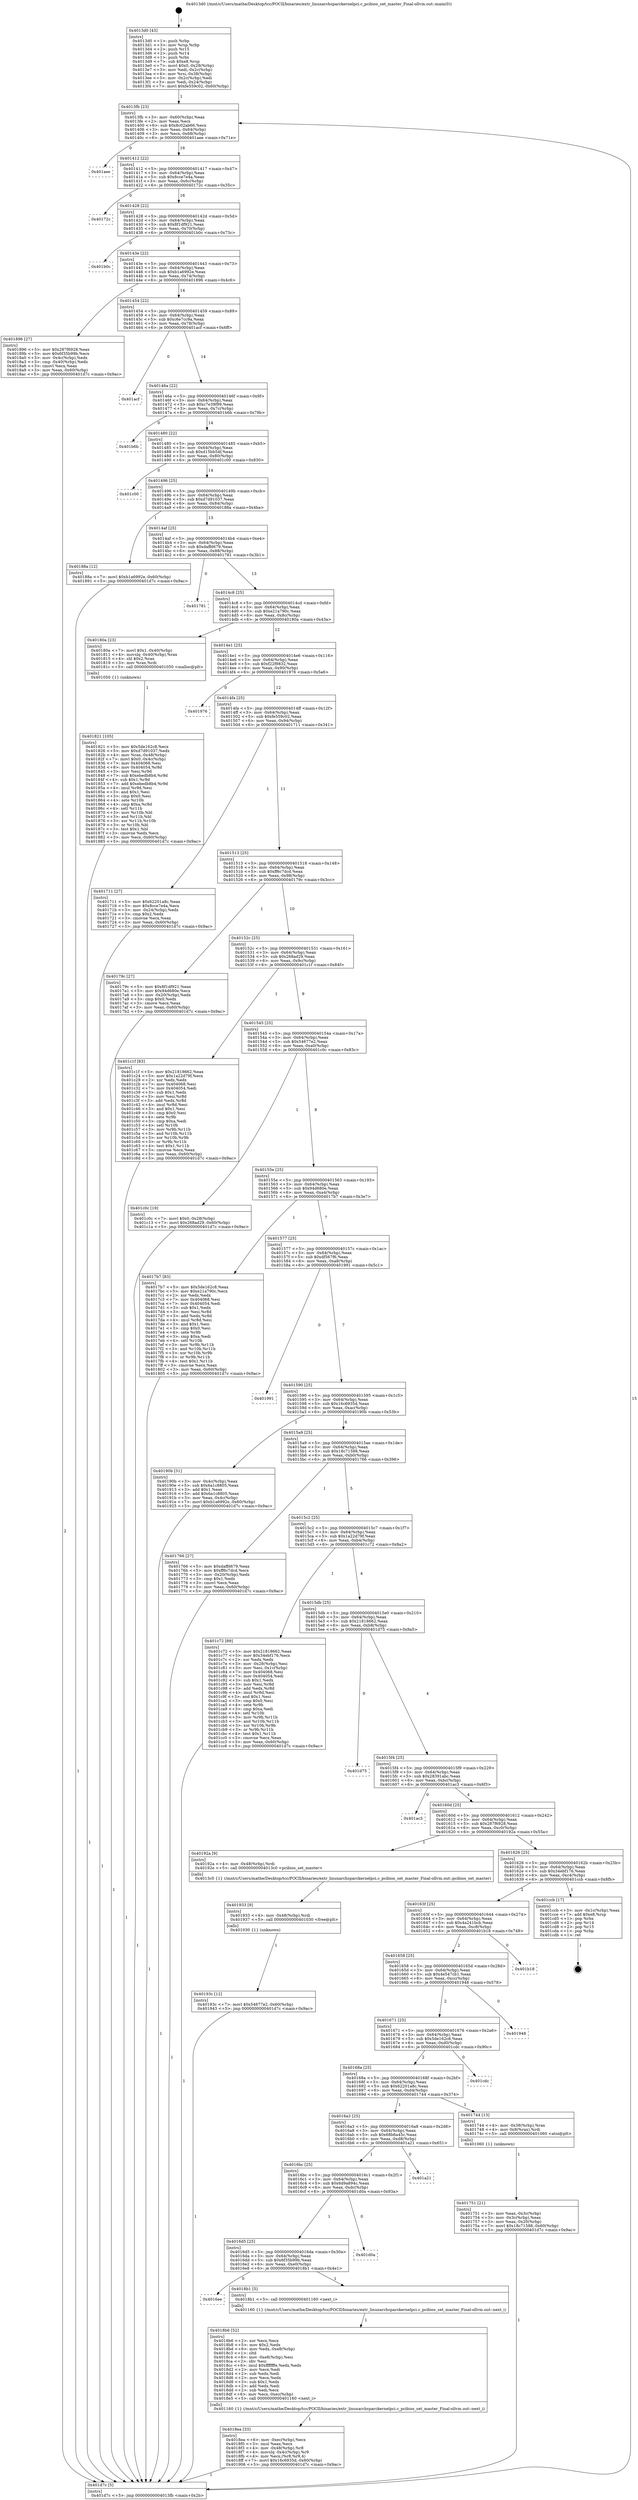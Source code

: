 digraph "0x4013d0" {
  label = "0x4013d0 (/mnt/c/Users/mathe/Desktop/tcc/POCII/binaries/extr_linuxarchsparckernelpci.c_pcibios_set_master_Final-ollvm.out::main(0))"
  labelloc = "t"
  node[shape=record]

  Entry [label="",width=0.3,height=0.3,shape=circle,fillcolor=black,style=filled]
  "0x4013fb" [label="{
     0x4013fb [23]\l
     | [instrs]\l
     &nbsp;&nbsp;0x4013fb \<+3\>: mov -0x60(%rbp),%eax\l
     &nbsp;&nbsp;0x4013fe \<+2\>: mov %eax,%ecx\l
     &nbsp;&nbsp;0x401400 \<+6\>: sub $0x8c02ab66,%ecx\l
     &nbsp;&nbsp;0x401406 \<+3\>: mov %eax,-0x64(%rbp)\l
     &nbsp;&nbsp;0x401409 \<+3\>: mov %ecx,-0x68(%rbp)\l
     &nbsp;&nbsp;0x40140c \<+6\>: je 0000000000401aee \<main+0x71e\>\l
  }"]
  "0x401aee" [label="{
     0x401aee\l
  }", style=dashed]
  "0x401412" [label="{
     0x401412 [22]\l
     | [instrs]\l
     &nbsp;&nbsp;0x401412 \<+5\>: jmp 0000000000401417 \<main+0x47\>\l
     &nbsp;&nbsp;0x401417 \<+3\>: mov -0x64(%rbp),%eax\l
     &nbsp;&nbsp;0x40141a \<+5\>: sub $0x8cce7e4a,%eax\l
     &nbsp;&nbsp;0x40141f \<+3\>: mov %eax,-0x6c(%rbp)\l
     &nbsp;&nbsp;0x401422 \<+6\>: je 000000000040172c \<main+0x35c\>\l
  }"]
  Exit [label="",width=0.3,height=0.3,shape=circle,fillcolor=black,style=filled,peripheries=2]
  "0x40172c" [label="{
     0x40172c\l
  }", style=dashed]
  "0x401428" [label="{
     0x401428 [22]\l
     | [instrs]\l
     &nbsp;&nbsp;0x401428 \<+5\>: jmp 000000000040142d \<main+0x5d\>\l
     &nbsp;&nbsp;0x40142d \<+3\>: mov -0x64(%rbp),%eax\l
     &nbsp;&nbsp;0x401430 \<+5\>: sub $0x8f1df921,%eax\l
     &nbsp;&nbsp;0x401435 \<+3\>: mov %eax,-0x70(%rbp)\l
     &nbsp;&nbsp;0x401438 \<+6\>: je 0000000000401b0c \<main+0x73c\>\l
  }"]
  "0x40193c" [label="{
     0x40193c [12]\l
     | [instrs]\l
     &nbsp;&nbsp;0x40193c \<+7\>: movl $0x54677e2,-0x60(%rbp)\l
     &nbsp;&nbsp;0x401943 \<+5\>: jmp 0000000000401d7c \<main+0x9ac\>\l
  }"]
  "0x401b0c" [label="{
     0x401b0c\l
  }", style=dashed]
  "0x40143e" [label="{
     0x40143e [22]\l
     | [instrs]\l
     &nbsp;&nbsp;0x40143e \<+5\>: jmp 0000000000401443 \<main+0x73\>\l
     &nbsp;&nbsp;0x401443 \<+3\>: mov -0x64(%rbp),%eax\l
     &nbsp;&nbsp;0x401446 \<+5\>: sub $0xb1a6992e,%eax\l
     &nbsp;&nbsp;0x40144b \<+3\>: mov %eax,-0x74(%rbp)\l
     &nbsp;&nbsp;0x40144e \<+6\>: je 0000000000401896 \<main+0x4c6\>\l
  }"]
  "0x401933" [label="{
     0x401933 [9]\l
     | [instrs]\l
     &nbsp;&nbsp;0x401933 \<+4\>: mov -0x48(%rbp),%rdi\l
     &nbsp;&nbsp;0x401937 \<+5\>: call 0000000000401030 \<free@plt\>\l
     | [calls]\l
     &nbsp;&nbsp;0x401030 \{1\} (unknown)\l
  }"]
  "0x401896" [label="{
     0x401896 [27]\l
     | [instrs]\l
     &nbsp;&nbsp;0x401896 \<+5\>: mov $0x287f6928,%eax\l
     &nbsp;&nbsp;0x40189b \<+5\>: mov $0x6f35b99b,%ecx\l
     &nbsp;&nbsp;0x4018a0 \<+3\>: mov -0x4c(%rbp),%edx\l
     &nbsp;&nbsp;0x4018a3 \<+3\>: cmp -0x40(%rbp),%edx\l
     &nbsp;&nbsp;0x4018a6 \<+3\>: cmovl %ecx,%eax\l
     &nbsp;&nbsp;0x4018a9 \<+3\>: mov %eax,-0x60(%rbp)\l
     &nbsp;&nbsp;0x4018ac \<+5\>: jmp 0000000000401d7c \<main+0x9ac\>\l
  }"]
  "0x401454" [label="{
     0x401454 [22]\l
     | [instrs]\l
     &nbsp;&nbsp;0x401454 \<+5\>: jmp 0000000000401459 \<main+0x89\>\l
     &nbsp;&nbsp;0x401459 \<+3\>: mov -0x64(%rbp),%eax\l
     &nbsp;&nbsp;0x40145c \<+5\>: sub $0xc6e7cc9a,%eax\l
     &nbsp;&nbsp;0x401461 \<+3\>: mov %eax,-0x78(%rbp)\l
     &nbsp;&nbsp;0x401464 \<+6\>: je 0000000000401acf \<main+0x6ff\>\l
  }"]
  "0x4018ea" [label="{
     0x4018ea [33]\l
     | [instrs]\l
     &nbsp;&nbsp;0x4018ea \<+6\>: mov -0xec(%rbp),%ecx\l
     &nbsp;&nbsp;0x4018f0 \<+3\>: imul %eax,%ecx\l
     &nbsp;&nbsp;0x4018f3 \<+4\>: mov -0x48(%rbp),%r8\l
     &nbsp;&nbsp;0x4018f7 \<+4\>: movslq -0x4c(%rbp),%r9\l
     &nbsp;&nbsp;0x4018fb \<+4\>: mov %ecx,(%r8,%r9,4)\l
     &nbsp;&nbsp;0x4018ff \<+7\>: movl $0x16c6935d,-0x60(%rbp)\l
     &nbsp;&nbsp;0x401906 \<+5\>: jmp 0000000000401d7c \<main+0x9ac\>\l
  }"]
  "0x401acf" [label="{
     0x401acf\l
  }", style=dashed]
  "0x40146a" [label="{
     0x40146a [22]\l
     | [instrs]\l
     &nbsp;&nbsp;0x40146a \<+5\>: jmp 000000000040146f \<main+0x9f\>\l
     &nbsp;&nbsp;0x40146f \<+3\>: mov -0x64(%rbp),%eax\l
     &nbsp;&nbsp;0x401472 \<+5\>: sub $0xc7e39f99,%eax\l
     &nbsp;&nbsp;0x401477 \<+3\>: mov %eax,-0x7c(%rbp)\l
     &nbsp;&nbsp;0x40147a \<+6\>: je 0000000000401b6b \<main+0x79b\>\l
  }"]
  "0x4018b6" [label="{
     0x4018b6 [52]\l
     | [instrs]\l
     &nbsp;&nbsp;0x4018b6 \<+2\>: xor %ecx,%ecx\l
     &nbsp;&nbsp;0x4018b8 \<+5\>: mov $0x2,%edx\l
     &nbsp;&nbsp;0x4018bd \<+6\>: mov %edx,-0xe8(%rbp)\l
     &nbsp;&nbsp;0x4018c3 \<+1\>: cltd\l
     &nbsp;&nbsp;0x4018c4 \<+6\>: mov -0xe8(%rbp),%esi\l
     &nbsp;&nbsp;0x4018ca \<+2\>: idiv %esi\l
     &nbsp;&nbsp;0x4018cc \<+6\>: imul $0xfffffffe,%edx,%edx\l
     &nbsp;&nbsp;0x4018d2 \<+2\>: mov %ecx,%edi\l
     &nbsp;&nbsp;0x4018d4 \<+2\>: sub %edx,%edi\l
     &nbsp;&nbsp;0x4018d6 \<+2\>: mov %ecx,%edx\l
     &nbsp;&nbsp;0x4018d8 \<+3\>: sub $0x1,%edx\l
     &nbsp;&nbsp;0x4018db \<+2\>: add %edx,%edi\l
     &nbsp;&nbsp;0x4018dd \<+2\>: sub %edi,%ecx\l
     &nbsp;&nbsp;0x4018df \<+6\>: mov %ecx,-0xec(%rbp)\l
     &nbsp;&nbsp;0x4018e5 \<+5\>: call 0000000000401160 \<next_i\>\l
     | [calls]\l
     &nbsp;&nbsp;0x401160 \{1\} (/mnt/c/Users/mathe/Desktop/tcc/POCII/binaries/extr_linuxarchsparckernelpci.c_pcibios_set_master_Final-ollvm.out::next_i)\l
  }"]
  "0x401b6b" [label="{
     0x401b6b\l
  }", style=dashed]
  "0x401480" [label="{
     0x401480 [22]\l
     | [instrs]\l
     &nbsp;&nbsp;0x401480 \<+5\>: jmp 0000000000401485 \<main+0xb5\>\l
     &nbsp;&nbsp;0x401485 \<+3\>: mov -0x64(%rbp),%eax\l
     &nbsp;&nbsp;0x401488 \<+5\>: sub $0xd15bb54f,%eax\l
     &nbsp;&nbsp;0x40148d \<+3\>: mov %eax,-0x80(%rbp)\l
     &nbsp;&nbsp;0x401490 \<+6\>: je 0000000000401c00 \<main+0x830\>\l
  }"]
  "0x4016ee" [label="{
     0x4016ee\l
  }", style=dashed]
  "0x401c00" [label="{
     0x401c00\l
  }", style=dashed]
  "0x401496" [label="{
     0x401496 [25]\l
     | [instrs]\l
     &nbsp;&nbsp;0x401496 \<+5\>: jmp 000000000040149b \<main+0xcb\>\l
     &nbsp;&nbsp;0x40149b \<+3\>: mov -0x64(%rbp),%eax\l
     &nbsp;&nbsp;0x40149e \<+5\>: sub $0xd7d91037,%eax\l
     &nbsp;&nbsp;0x4014a3 \<+6\>: mov %eax,-0x84(%rbp)\l
     &nbsp;&nbsp;0x4014a9 \<+6\>: je 000000000040188a \<main+0x4ba\>\l
  }"]
  "0x4018b1" [label="{
     0x4018b1 [5]\l
     | [instrs]\l
     &nbsp;&nbsp;0x4018b1 \<+5\>: call 0000000000401160 \<next_i\>\l
     | [calls]\l
     &nbsp;&nbsp;0x401160 \{1\} (/mnt/c/Users/mathe/Desktop/tcc/POCII/binaries/extr_linuxarchsparckernelpci.c_pcibios_set_master_Final-ollvm.out::next_i)\l
  }"]
  "0x40188a" [label="{
     0x40188a [12]\l
     | [instrs]\l
     &nbsp;&nbsp;0x40188a \<+7\>: movl $0xb1a6992e,-0x60(%rbp)\l
     &nbsp;&nbsp;0x401891 \<+5\>: jmp 0000000000401d7c \<main+0x9ac\>\l
  }"]
  "0x4014af" [label="{
     0x4014af [25]\l
     | [instrs]\l
     &nbsp;&nbsp;0x4014af \<+5\>: jmp 00000000004014b4 \<main+0xe4\>\l
     &nbsp;&nbsp;0x4014b4 \<+3\>: mov -0x64(%rbp),%eax\l
     &nbsp;&nbsp;0x4014b7 \<+5\>: sub $0xdaffd679,%eax\l
     &nbsp;&nbsp;0x4014bc \<+6\>: mov %eax,-0x88(%rbp)\l
     &nbsp;&nbsp;0x4014c2 \<+6\>: je 0000000000401781 \<main+0x3b1\>\l
  }"]
  "0x4016d5" [label="{
     0x4016d5 [25]\l
     | [instrs]\l
     &nbsp;&nbsp;0x4016d5 \<+5\>: jmp 00000000004016da \<main+0x30a\>\l
     &nbsp;&nbsp;0x4016da \<+3\>: mov -0x64(%rbp),%eax\l
     &nbsp;&nbsp;0x4016dd \<+5\>: sub $0x6f35b99b,%eax\l
     &nbsp;&nbsp;0x4016e2 \<+6\>: mov %eax,-0xe0(%rbp)\l
     &nbsp;&nbsp;0x4016e8 \<+6\>: je 00000000004018b1 \<main+0x4e1\>\l
  }"]
  "0x401781" [label="{
     0x401781\l
  }", style=dashed]
  "0x4014c8" [label="{
     0x4014c8 [25]\l
     | [instrs]\l
     &nbsp;&nbsp;0x4014c8 \<+5\>: jmp 00000000004014cd \<main+0xfd\>\l
     &nbsp;&nbsp;0x4014cd \<+3\>: mov -0x64(%rbp),%eax\l
     &nbsp;&nbsp;0x4014d0 \<+5\>: sub $0xe21a790c,%eax\l
     &nbsp;&nbsp;0x4014d5 \<+6\>: mov %eax,-0x8c(%rbp)\l
     &nbsp;&nbsp;0x4014db \<+6\>: je 000000000040180a \<main+0x43a\>\l
  }"]
  "0x401d0a" [label="{
     0x401d0a\l
  }", style=dashed]
  "0x40180a" [label="{
     0x40180a [23]\l
     | [instrs]\l
     &nbsp;&nbsp;0x40180a \<+7\>: movl $0x1,-0x40(%rbp)\l
     &nbsp;&nbsp;0x401811 \<+4\>: movslq -0x40(%rbp),%rax\l
     &nbsp;&nbsp;0x401815 \<+4\>: shl $0x2,%rax\l
     &nbsp;&nbsp;0x401819 \<+3\>: mov %rax,%rdi\l
     &nbsp;&nbsp;0x40181c \<+5\>: call 0000000000401050 \<malloc@plt\>\l
     | [calls]\l
     &nbsp;&nbsp;0x401050 \{1\} (unknown)\l
  }"]
  "0x4014e1" [label="{
     0x4014e1 [25]\l
     | [instrs]\l
     &nbsp;&nbsp;0x4014e1 \<+5\>: jmp 00000000004014e6 \<main+0x116\>\l
     &nbsp;&nbsp;0x4014e6 \<+3\>: mov -0x64(%rbp),%eax\l
     &nbsp;&nbsp;0x4014e9 \<+5\>: sub $0xf22f9832,%eax\l
     &nbsp;&nbsp;0x4014ee \<+6\>: mov %eax,-0x90(%rbp)\l
     &nbsp;&nbsp;0x4014f4 \<+6\>: je 0000000000401976 \<main+0x5a6\>\l
  }"]
  "0x4016bc" [label="{
     0x4016bc [25]\l
     | [instrs]\l
     &nbsp;&nbsp;0x4016bc \<+5\>: jmp 00000000004016c1 \<main+0x2f1\>\l
     &nbsp;&nbsp;0x4016c1 \<+3\>: mov -0x64(%rbp),%eax\l
     &nbsp;&nbsp;0x4016c4 \<+5\>: sub $0x6d9a894c,%eax\l
     &nbsp;&nbsp;0x4016c9 \<+6\>: mov %eax,-0xdc(%rbp)\l
     &nbsp;&nbsp;0x4016cf \<+6\>: je 0000000000401d0a \<main+0x93a\>\l
  }"]
  "0x401976" [label="{
     0x401976\l
  }", style=dashed]
  "0x4014fa" [label="{
     0x4014fa [25]\l
     | [instrs]\l
     &nbsp;&nbsp;0x4014fa \<+5\>: jmp 00000000004014ff \<main+0x12f\>\l
     &nbsp;&nbsp;0x4014ff \<+3\>: mov -0x64(%rbp),%eax\l
     &nbsp;&nbsp;0x401502 \<+5\>: sub $0xfe559c02,%eax\l
     &nbsp;&nbsp;0x401507 \<+6\>: mov %eax,-0x94(%rbp)\l
     &nbsp;&nbsp;0x40150d \<+6\>: je 0000000000401711 \<main+0x341\>\l
  }"]
  "0x401a21" [label="{
     0x401a21\l
  }", style=dashed]
  "0x401711" [label="{
     0x401711 [27]\l
     | [instrs]\l
     &nbsp;&nbsp;0x401711 \<+5\>: mov $0x62201a8c,%eax\l
     &nbsp;&nbsp;0x401716 \<+5\>: mov $0x8cce7e4a,%ecx\l
     &nbsp;&nbsp;0x40171b \<+3\>: mov -0x24(%rbp),%edx\l
     &nbsp;&nbsp;0x40171e \<+3\>: cmp $0x2,%edx\l
     &nbsp;&nbsp;0x401721 \<+3\>: cmovne %ecx,%eax\l
     &nbsp;&nbsp;0x401724 \<+3\>: mov %eax,-0x60(%rbp)\l
     &nbsp;&nbsp;0x401727 \<+5\>: jmp 0000000000401d7c \<main+0x9ac\>\l
  }"]
  "0x401513" [label="{
     0x401513 [25]\l
     | [instrs]\l
     &nbsp;&nbsp;0x401513 \<+5\>: jmp 0000000000401518 \<main+0x148\>\l
     &nbsp;&nbsp;0x401518 \<+3\>: mov -0x64(%rbp),%eax\l
     &nbsp;&nbsp;0x40151b \<+5\>: sub $0xff6c7dcd,%eax\l
     &nbsp;&nbsp;0x401520 \<+6\>: mov %eax,-0x98(%rbp)\l
     &nbsp;&nbsp;0x401526 \<+6\>: je 000000000040179c \<main+0x3cc\>\l
  }"]
  "0x401d7c" [label="{
     0x401d7c [5]\l
     | [instrs]\l
     &nbsp;&nbsp;0x401d7c \<+5\>: jmp 00000000004013fb \<main+0x2b\>\l
  }"]
  "0x4013d0" [label="{
     0x4013d0 [43]\l
     | [instrs]\l
     &nbsp;&nbsp;0x4013d0 \<+1\>: push %rbp\l
     &nbsp;&nbsp;0x4013d1 \<+3\>: mov %rsp,%rbp\l
     &nbsp;&nbsp;0x4013d4 \<+2\>: push %r15\l
     &nbsp;&nbsp;0x4013d6 \<+2\>: push %r14\l
     &nbsp;&nbsp;0x4013d8 \<+1\>: push %rbx\l
     &nbsp;&nbsp;0x4013d9 \<+7\>: sub $0xe8,%rsp\l
     &nbsp;&nbsp;0x4013e0 \<+7\>: movl $0x0,-0x28(%rbp)\l
     &nbsp;&nbsp;0x4013e7 \<+3\>: mov %edi,-0x2c(%rbp)\l
     &nbsp;&nbsp;0x4013ea \<+4\>: mov %rsi,-0x38(%rbp)\l
     &nbsp;&nbsp;0x4013ee \<+3\>: mov -0x2c(%rbp),%edi\l
     &nbsp;&nbsp;0x4013f1 \<+3\>: mov %edi,-0x24(%rbp)\l
     &nbsp;&nbsp;0x4013f4 \<+7\>: movl $0xfe559c02,-0x60(%rbp)\l
  }"]
  "0x401821" [label="{
     0x401821 [105]\l
     | [instrs]\l
     &nbsp;&nbsp;0x401821 \<+5\>: mov $0x5de162c8,%ecx\l
     &nbsp;&nbsp;0x401826 \<+5\>: mov $0xd7d91037,%edx\l
     &nbsp;&nbsp;0x40182b \<+4\>: mov %rax,-0x48(%rbp)\l
     &nbsp;&nbsp;0x40182f \<+7\>: movl $0x0,-0x4c(%rbp)\l
     &nbsp;&nbsp;0x401836 \<+7\>: mov 0x404068,%esi\l
     &nbsp;&nbsp;0x40183d \<+8\>: mov 0x404054,%r8d\l
     &nbsp;&nbsp;0x401845 \<+3\>: mov %esi,%r9d\l
     &nbsp;&nbsp;0x401848 \<+7\>: sub $0xebedb8b4,%r9d\l
     &nbsp;&nbsp;0x40184f \<+4\>: sub $0x1,%r9d\l
     &nbsp;&nbsp;0x401853 \<+7\>: add $0xebedb8b4,%r9d\l
     &nbsp;&nbsp;0x40185a \<+4\>: imul %r9d,%esi\l
     &nbsp;&nbsp;0x40185e \<+3\>: and $0x1,%esi\l
     &nbsp;&nbsp;0x401861 \<+3\>: cmp $0x0,%esi\l
     &nbsp;&nbsp;0x401864 \<+4\>: sete %r10b\l
     &nbsp;&nbsp;0x401868 \<+4\>: cmp $0xa,%r8d\l
     &nbsp;&nbsp;0x40186c \<+4\>: setl %r11b\l
     &nbsp;&nbsp;0x401870 \<+3\>: mov %r10b,%bl\l
     &nbsp;&nbsp;0x401873 \<+3\>: and %r11b,%bl\l
     &nbsp;&nbsp;0x401876 \<+3\>: xor %r11b,%r10b\l
     &nbsp;&nbsp;0x401879 \<+3\>: or %r10b,%bl\l
     &nbsp;&nbsp;0x40187c \<+3\>: test $0x1,%bl\l
     &nbsp;&nbsp;0x40187f \<+3\>: cmovne %edx,%ecx\l
     &nbsp;&nbsp;0x401882 \<+3\>: mov %ecx,-0x60(%rbp)\l
     &nbsp;&nbsp;0x401885 \<+5\>: jmp 0000000000401d7c \<main+0x9ac\>\l
  }"]
  "0x40179c" [label="{
     0x40179c [27]\l
     | [instrs]\l
     &nbsp;&nbsp;0x40179c \<+5\>: mov $0x8f1df921,%eax\l
     &nbsp;&nbsp;0x4017a1 \<+5\>: mov $0x94d680e,%ecx\l
     &nbsp;&nbsp;0x4017a6 \<+3\>: mov -0x20(%rbp),%edx\l
     &nbsp;&nbsp;0x4017a9 \<+3\>: cmp $0x0,%edx\l
     &nbsp;&nbsp;0x4017ac \<+3\>: cmove %ecx,%eax\l
     &nbsp;&nbsp;0x4017af \<+3\>: mov %eax,-0x60(%rbp)\l
     &nbsp;&nbsp;0x4017b2 \<+5\>: jmp 0000000000401d7c \<main+0x9ac\>\l
  }"]
  "0x40152c" [label="{
     0x40152c [25]\l
     | [instrs]\l
     &nbsp;&nbsp;0x40152c \<+5\>: jmp 0000000000401531 \<main+0x161\>\l
     &nbsp;&nbsp;0x401531 \<+3\>: mov -0x64(%rbp),%eax\l
     &nbsp;&nbsp;0x401534 \<+5\>: sub $0x268ad29,%eax\l
     &nbsp;&nbsp;0x401539 \<+6\>: mov %eax,-0x9c(%rbp)\l
     &nbsp;&nbsp;0x40153f \<+6\>: je 0000000000401c1f \<main+0x84f\>\l
  }"]
  "0x401751" [label="{
     0x401751 [21]\l
     | [instrs]\l
     &nbsp;&nbsp;0x401751 \<+3\>: mov %eax,-0x3c(%rbp)\l
     &nbsp;&nbsp;0x401754 \<+3\>: mov -0x3c(%rbp),%eax\l
     &nbsp;&nbsp;0x401757 \<+3\>: mov %eax,-0x20(%rbp)\l
     &nbsp;&nbsp;0x40175a \<+7\>: movl $0x18c71588,-0x60(%rbp)\l
     &nbsp;&nbsp;0x401761 \<+5\>: jmp 0000000000401d7c \<main+0x9ac\>\l
  }"]
  "0x401c1f" [label="{
     0x401c1f [83]\l
     | [instrs]\l
     &nbsp;&nbsp;0x401c1f \<+5\>: mov $0x21818662,%eax\l
     &nbsp;&nbsp;0x401c24 \<+5\>: mov $0x1a22d79f,%ecx\l
     &nbsp;&nbsp;0x401c29 \<+2\>: xor %edx,%edx\l
     &nbsp;&nbsp;0x401c2b \<+7\>: mov 0x404068,%esi\l
     &nbsp;&nbsp;0x401c32 \<+7\>: mov 0x404054,%edi\l
     &nbsp;&nbsp;0x401c39 \<+3\>: sub $0x1,%edx\l
     &nbsp;&nbsp;0x401c3c \<+3\>: mov %esi,%r8d\l
     &nbsp;&nbsp;0x401c3f \<+3\>: add %edx,%r8d\l
     &nbsp;&nbsp;0x401c42 \<+4\>: imul %r8d,%esi\l
     &nbsp;&nbsp;0x401c46 \<+3\>: and $0x1,%esi\l
     &nbsp;&nbsp;0x401c49 \<+3\>: cmp $0x0,%esi\l
     &nbsp;&nbsp;0x401c4c \<+4\>: sete %r9b\l
     &nbsp;&nbsp;0x401c50 \<+3\>: cmp $0xa,%edi\l
     &nbsp;&nbsp;0x401c53 \<+4\>: setl %r10b\l
     &nbsp;&nbsp;0x401c57 \<+3\>: mov %r9b,%r11b\l
     &nbsp;&nbsp;0x401c5a \<+3\>: and %r10b,%r11b\l
     &nbsp;&nbsp;0x401c5d \<+3\>: xor %r10b,%r9b\l
     &nbsp;&nbsp;0x401c60 \<+3\>: or %r9b,%r11b\l
     &nbsp;&nbsp;0x401c63 \<+4\>: test $0x1,%r11b\l
     &nbsp;&nbsp;0x401c67 \<+3\>: cmovne %ecx,%eax\l
     &nbsp;&nbsp;0x401c6a \<+3\>: mov %eax,-0x60(%rbp)\l
     &nbsp;&nbsp;0x401c6d \<+5\>: jmp 0000000000401d7c \<main+0x9ac\>\l
  }"]
  "0x401545" [label="{
     0x401545 [25]\l
     | [instrs]\l
     &nbsp;&nbsp;0x401545 \<+5\>: jmp 000000000040154a \<main+0x17a\>\l
     &nbsp;&nbsp;0x40154a \<+3\>: mov -0x64(%rbp),%eax\l
     &nbsp;&nbsp;0x40154d \<+5\>: sub $0x54677e2,%eax\l
     &nbsp;&nbsp;0x401552 \<+6\>: mov %eax,-0xa0(%rbp)\l
     &nbsp;&nbsp;0x401558 \<+6\>: je 0000000000401c0c \<main+0x83c\>\l
  }"]
  "0x4016a3" [label="{
     0x4016a3 [25]\l
     | [instrs]\l
     &nbsp;&nbsp;0x4016a3 \<+5\>: jmp 00000000004016a8 \<main+0x2d8\>\l
     &nbsp;&nbsp;0x4016a8 \<+3\>: mov -0x64(%rbp),%eax\l
     &nbsp;&nbsp;0x4016ab \<+5\>: sub $0x68b6a45c,%eax\l
     &nbsp;&nbsp;0x4016b0 \<+6\>: mov %eax,-0xd8(%rbp)\l
     &nbsp;&nbsp;0x4016b6 \<+6\>: je 0000000000401a21 \<main+0x651\>\l
  }"]
  "0x401c0c" [label="{
     0x401c0c [19]\l
     | [instrs]\l
     &nbsp;&nbsp;0x401c0c \<+7\>: movl $0x0,-0x28(%rbp)\l
     &nbsp;&nbsp;0x401c13 \<+7\>: movl $0x268ad29,-0x60(%rbp)\l
     &nbsp;&nbsp;0x401c1a \<+5\>: jmp 0000000000401d7c \<main+0x9ac\>\l
  }"]
  "0x40155e" [label="{
     0x40155e [25]\l
     | [instrs]\l
     &nbsp;&nbsp;0x40155e \<+5\>: jmp 0000000000401563 \<main+0x193\>\l
     &nbsp;&nbsp;0x401563 \<+3\>: mov -0x64(%rbp),%eax\l
     &nbsp;&nbsp;0x401566 \<+5\>: sub $0x94d680e,%eax\l
     &nbsp;&nbsp;0x40156b \<+6\>: mov %eax,-0xa4(%rbp)\l
     &nbsp;&nbsp;0x401571 \<+6\>: je 00000000004017b7 \<main+0x3e7\>\l
  }"]
  "0x401744" [label="{
     0x401744 [13]\l
     | [instrs]\l
     &nbsp;&nbsp;0x401744 \<+4\>: mov -0x38(%rbp),%rax\l
     &nbsp;&nbsp;0x401748 \<+4\>: mov 0x8(%rax),%rdi\l
     &nbsp;&nbsp;0x40174c \<+5\>: call 0000000000401060 \<atoi@plt\>\l
     | [calls]\l
     &nbsp;&nbsp;0x401060 \{1\} (unknown)\l
  }"]
  "0x4017b7" [label="{
     0x4017b7 [83]\l
     | [instrs]\l
     &nbsp;&nbsp;0x4017b7 \<+5\>: mov $0x5de162c8,%eax\l
     &nbsp;&nbsp;0x4017bc \<+5\>: mov $0xe21a790c,%ecx\l
     &nbsp;&nbsp;0x4017c1 \<+2\>: xor %edx,%edx\l
     &nbsp;&nbsp;0x4017c3 \<+7\>: mov 0x404068,%esi\l
     &nbsp;&nbsp;0x4017ca \<+7\>: mov 0x404054,%edi\l
     &nbsp;&nbsp;0x4017d1 \<+3\>: sub $0x1,%edx\l
     &nbsp;&nbsp;0x4017d4 \<+3\>: mov %esi,%r8d\l
     &nbsp;&nbsp;0x4017d7 \<+3\>: add %edx,%r8d\l
     &nbsp;&nbsp;0x4017da \<+4\>: imul %r8d,%esi\l
     &nbsp;&nbsp;0x4017de \<+3\>: and $0x1,%esi\l
     &nbsp;&nbsp;0x4017e1 \<+3\>: cmp $0x0,%esi\l
     &nbsp;&nbsp;0x4017e4 \<+4\>: sete %r9b\l
     &nbsp;&nbsp;0x4017e8 \<+3\>: cmp $0xa,%edi\l
     &nbsp;&nbsp;0x4017eb \<+4\>: setl %r10b\l
     &nbsp;&nbsp;0x4017ef \<+3\>: mov %r9b,%r11b\l
     &nbsp;&nbsp;0x4017f2 \<+3\>: and %r10b,%r11b\l
     &nbsp;&nbsp;0x4017f5 \<+3\>: xor %r10b,%r9b\l
     &nbsp;&nbsp;0x4017f8 \<+3\>: or %r9b,%r11b\l
     &nbsp;&nbsp;0x4017fb \<+4\>: test $0x1,%r11b\l
     &nbsp;&nbsp;0x4017ff \<+3\>: cmovne %ecx,%eax\l
     &nbsp;&nbsp;0x401802 \<+3\>: mov %eax,-0x60(%rbp)\l
     &nbsp;&nbsp;0x401805 \<+5\>: jmp 0000000000401d7c \<main+0x9ac\>\l
  }"]
  "0x401577" [label="{
     0x401577 [25]\l
     | [instrs]\l
     &nbsp;&nbsp;0x401577 \<+5\>: jmp 000000000040157c \<main+0x1ac\>\l
     &nbsp;&nbsp;0x40157c \<+3\>: mov -0x64(%rbp),%eax\l
     &nbsp;&nbsp;0x40157f \<+5\>: sub $0xdf567f6,%eax\l
     &nbsp;&nbsp;0x401584 \<+6\>: mov %eax,-0xa8(%rbp)\l
     &nbsp;&nbsp;0x40158a \<+6\>: je 0000000000401991 \<main+0x5c1\>\l
  }"]
  "0x40168a" [label="{
     0x40168a [25]\l
     | [instrs]\l
     &nbsp;&nbsp;0x40168a \<+5\>: jmp 000000000040168f \<main+0x2bf\>\l
     &nbsp;&nbsp;0x40168f \<+3\>: mov -0x64(%rbp),%eax\l
     &nbsp;&nbsp;0x401692 \<+5\>: sub $0x62201a8c,%eax\l
     &nbsp;&nbsp;0x401697 \<+6\>: mov %eax,-0xd4(%rbp)\l
     &nbsp;&nbsp;0x40169d \<+6\>: je 0000000000401744 \<main+0x374\>\l
  }"]
  "0x401991" [label="{
     0x401991\l
  }", style=dashed]
  "0x401590" [label="{
     0x401590 [25]\l
     | [instrs]\l
     &nbsp;&nbsp;0x401590 \<+5\>: jmp 0000000000401595 \<main+0x1c5\>\l
     &nbsp;&nbsp;0x401595 \<+3\>: mov -0x64(%rbp),%eax\l
     &nbsp;&nbsp;0x401598 \<+5\>: sub $0x16c6935d,%eax\l
     &nbsp;&nbsp;0x40159d \<+6\>: mov %eax,-0xac(%rbp)\l
     &nbsp;&nbsp;0x4015a3 \<+6\>: je 000000000040190b \<main+0x53b\>\l
  }"]
  "0x401cdc" [label="{
     0x401cdc\l
  }", style=dashed]
  "0x40190b" [label="{
     0x40190b [31]\l
     | [instrs]\l
     &nbsp;&nbsp;0x40190b \<+3\>: mov -0x4c(%rbp),%eax\l
     &nbsp;&nbsp;0x40190e \<+5\>: sub $0x6a1c8805,%eax\l
     &nbsp;&nbsp;0x401913 \<+3\>: add $0x1,%eax\l
     &nbsp;&nbsp;0x401916 \<+5\>: add $0x6a1c8805,%eax\l
     &nbsp;&nbsp;0x40191b \<+3\>: mov %eax,-0x4c(%rbp)\l
     &nbsp;&nbsp;0x40191e \<+7\>: movl $0xb1a6992e,-0x60(%rbp)\l
     &nbsp;&nbsp;0x401925 \<+5\>: jmp 0000000000401d7c \<main+0x9ac\>\l
  }"]
  "0x4015a9" [label="{
     0x4015a9 [25]\l
     | [instrs]\l
     &nbsp;&nbsp;0x4015a9 \<+5\>: jmp 00000000004015ae \<main+0x1de\>\l
     &nbsp;&nbsp;0x4015ae \<+3\>: mov -0x64(%rbp),%eax\l
     &nbsp;&nbsp;0x4015b1 \<+5\>: sub $0x18c71588,%eax\l
     &nbsp;&nbsp;0x4015b6 \<+6\>: mov %eax,-0xb0(%rbp)\l
     &nbsp;&nbsp;0x4015bc \<+6\>: je 0000000000401766 \<main+0x396\>\l
  }"]
  "0x401671" [label="{
     0x401671 [25]\l
     | [instrs]\l
     &nbsp;&nbsp;0x401671 \<+5\>: jmp 0000000000401676 \<main+0x2a6\>\l
     &nbsp;&nbsp;0x401676 \<+3\>: mov -0x64(%rbp),%eax\l
     &nbsp;&nbsp;0x401679 \<+5\>: sub $0x5de162c8,%eax\l
     &nbsp;&nbsp;0x40167e \<+6\>: mov %eax,-0xd0(%rbp)\l
     &nbsp;&nbsp;0x401684 \<+6\>: je 0000000000401cdc \<main+0x90c\>\l
  }"]
  "0x401766" [label="{
     0x401766 [27]\l
     | [instrs]\l
     &nbsp;&nbsp;0x401766 \<+5\>: mov $0xdaffd679,%eax\l
     &nbsp;&nbsp;0x40176b \<+5\>: mov $0xff6c7dcd,%ecx\l
     &nbsp;&nbsp;0x401770 \<+3\>: mov -0x20(%rbp),%edx\l
     &nbsp;&nbsp;0x401773 \<+3\>: cmp $0x1,%edx\l
     &nbsp;&nbsp;0x401776 \<+3\>: cmovl %ecx,%eax\l
     &nbsp;&nbsp;0x401779 \<+3\>: mov %eax,-0x60(%rbp)\l
     &nbsp;&nbsp;0x40177c \<+5\>: jmp 0000000000401d7c \<main+0x9ac\>\l
  }"]
  "0x4015c2" [label="{
     0x4015c2 [25]\l
     | [instrs]\l
     &nbsp;&nbsp;0x4015c2 \<+5\>: jmp 00000000004015c7 \<main+0x1f7\>\l
     &nbsp;&nbsp;0x4015c7 \<+3\>: mov -0x64(%rbp),%eax\l
     &nbsp;&nbsp;0x4015ca \<+5\>: sub $0x1a22d79f,%eax\l
     &nbsp;&nbsp;0x4015cf \<+6\>: mov %eax,-0xb4(%rbp)\l
     &nbsp;&nbsp;0x4015d5 \<+6\>: je 0000000000401c72 \<main+0x8a2\>\l
  }"]
  "0x401948" [label="{
     0x401948\l
  }", style=dashed]
  "0x401c72" [label="{
     0x401c72 [89]\l
     | [instrs]\l
     &nbsp;&nbsp;0x401c72 \<+5\>: mov $0x21818662,%eax\l
     &nbsp;&nbsp;0x401c77 \<+5\>: mov $0x34ebf176,%ecx\l
     &nbsp;&nbsp;0x401c7c \<+2\>: xor %edx,%edx\l
     &nbsp;&nbsp;0x401c7e \<+3\>: mov -0x28(%rbp),%esi\l
     &nbsp;&nbsp;0x401c81 \<+3\>: mov %esi,-0x1c(%rbp)\l
     &nbsp;&nbsp;0x401c84 \<+7\>: mov 0x404068,%esi\l
     &nbsp;&nbsp;0x401c8b \<+7\>: mov 0x404054,%edi\l
     &nbsp;&nbsp;0x401c92 \<+3\>: sub $0x1,%edx\l
     &nbsp;&nbsp;0x401c95 \<+3\>: mov %esi,%r8d\l
     &nbsp;&nbsp;0x401c98 \<+3\>: add %edx,%r8d\l
     &nbsp;&nbsp;0x401c9b \<+4\>: imul %r8d,%esi\l
     &nbsp;&nbsp;0x401c9f \<+3\>: and $0x1,%esi\l
     &nbsp;&nbsp;0x401ca2 \<+3\>: cmp $0x0,%esi\l
     &nbsp;&nbsp;0x401ca5 \<+4\>: sete %r9b\l
     &nbsp;&nbsp;0x401ca9 \<+3\>: cmp $0xa,%edi\l
     &nbsp;&nbsp;0x401cac \<+4\>: setl %r10b\l
     &nbsp;&nbsp;0x401cb0 \<+3\>: mov %r9b,%r11b\l
     &nbsp;&nbsp;0x401cb3 \<+3\>: and %r10b,%r11b\l
     &nbsp;&nbsp;0x401cb6 \<+3\>: xor %r10b,%r9b\l
     &nbsp;&nbsp;0x401cb9 \<+3\>: or %r9b,%r11b\l
     &nbsp;&nbsp;0x401cbc \<+4\>: test $0x1,%r11b\l
     &nbsp;&nbsp;0x401cc0 \<+3\>: cmovne %ecx,%eax\l
     &nbsp;&nbsp;0x401cc3 \<+3\>: mov %eax,-0x60(%rbp)\l
     &nbsp;&nbsp;0x401cc6 \<+5\>: jmp 0000000000401d7c \<main+0x9ac\>\l
  }"]
  "0x4015db" [label="{
     0x4015db [25]\l
     | [instrs]\l
     &nbsp;&nbsp;0x4015db \<+5\>: jmp 00000000004015e0 \<main+0x210\>\l
     &nbsp;&nbsp;0x4015e0 \<+3\>: mov -0x64(%rbp),%eax\l
     &nbsp;&nbsp;0x4015e3 \<+5\>: sub $0x21818662,%eax\l
     &nbsp;&nbsp;0x4015e8 \<+6\>: mov %eax,-0xb8(%rbp)\l
     &nbsp;&nbsp;0x4015ee \<+6\>: je 0000000000401d75 \<main+0x9a5\>\l
  }"]
  "0x401658" [label="{
     0x401658 [25]\l
     | [instrs]\l
     &nbsp;&nbsp;0x401658 \<+5\>: jmp 000000000040165d \<main+0x28d\>\l
     &nbsp;&nbsp;0x40165d \<+3\>: mov -0x64(%rbp),%eax\l
     &nbsp;&nbsp;0x401660 \<+5\>: sub $0x4e547cb1,%eax\l
     &nbsp;&nbsp;0x401665 \<+6\>: mov %eax,-0xcc(%rbp)\l
     &nbsp;&nbsp;0x40166b \<+6\>: je 0000000000401948 \<main+0x578\>\l
  }"]
  "0x401d75" [label="{
     0x401d75\l
  }", style=dashed]
  "0x4015f4" [label="{
     0x4015f4 [25]\l
     | [instrs]\l
     &nbsp;&nbsp;0x4015f4 \<+5\>: jmp 00000000004015f9 \<main+0x229\>\l
     &nbsp;&nbsp;0x4015f9 \<+3\>: mov -0x64(%rbp),%eax\l
     &nbsp;&nbsp;0x4015fc \<+5\>: sub $0x28391abc,%eax\l
     &nbsp;&nbsp;0x401601 \<+6\>: mov %eax,-0xbc(%rbp)\l
     &nbsp;&nbsp;0x401607 \<+6\>: je 0000000000401ac3 \<main+0x6f3\>\l
  }"]
  "0x401b18" [label="{
     0x401b18\l
  }", style=dashed]
  "0x401ac3" [label="{
     0x401ac3\l
  }", style=dashed]
  "0x40160d" [label="{
     0x40160d [25]\l
     | [instrs]\l
     &nbsp;&nbsp;0x40160d \<+5\>: jmp 0000000000401612 \<main+0x242\>\l
     &nbsp;&nbsp;0x401612 \<+3\>: mov -0x64(%rbp),%eax\l
     &nbsp;&nbsp;0x401615 \<+5\>: sub $0x287f6928,%eax\l
     &nbsp;&nbsp;0x40161a \<+6\>: mov %eax,-0xc0(%rbp)\l
     &nbsp;&nbsp;0x401620 \<+6\>: je 000000000040192a \<main+0x55a\>\l
  }"]
  "0x40163f" [label="{
     0x40163f [25]\l
     | [instrs]\l
     &nbsp;&nbsp;0x40163f \<+5\>: jmp 0000000000401644 \<main+0x274\>\l
     &nbsp;&nbsp;0x401644 \<+3\>: mov -0x64(%rbp),%eax\l
     &nbsp;&nbsp;0x401647 \<+5\>: sub $0x4a241bcb,%eax\l
     &nbsp;&nbsp;0x40164c \<+6\>: mov %eax,-0xc8(%rbp)\l
     &nbsp;&nbsp;0x401652 \<+6\>: je 0000000000401b18 \<main+0x748\>\l
  }"]
  "0x40192a" [label="{
     0x40192a [9]\l
     | [instrs]\l
     &nbsp;&nbsp;0x40192a \<+4\>: mov -0x48(%rbp),%rdi\l
     &nbsp;&nbsp;0x40192e \<+5\>: call 00000000004013c0 \<pcibios_set_master\>\l
     | [calls]\l
     &nbsp;&nbsp;0x4013c0 \{1\} (/mnt/c/Users/mathe/Desktop/tcc/POCII/binaries/extr_linuxarchsparckernelpci.c_pcibios_set_master_Final-ollvm.out::pcibios_set_master)\l
  }"]
  "0x401626" [label="{
     0x401626 [25]\l
     | [instrs]\l
     &nbsp;&nbsp;0x401626 \<+5\>: jmp 000000000040162b \<main+0x25b\>\l
     &nbsp;&nbsp;0x40162b \<+3\>: mov -0x64(%rbp),%eax\l
     &nbsp;&nbsp;0x40162e \<+5\>: sub $0x34ebf176,%eax\l
     &nbsp;&nbsp;0x401633 \<+6\>: mov %eax,-0xc4(%rbp)\l
     &nbsp;&nbsp;0x401639 \<+6\>: je 0000000000401ccb \<main+0x8fb\>\l
  }"]
  "0x401ccb" [label="{
     0x401ccb [17]\l
     | [instrs]\l
     &nbsp;&nbsp;0x401ccb \<+3\>: mov -0x1c(%rbp),%eax\l
     &nbsp;&nbsp;0x401cce \<+7\>: add $0xe8,%rsp\l
     &nbsp;&nbsp;0x401cd5 \<+1\>: pop %rbx\l
     &nbsp;&nbsp;0x401cd6 \<+2\>: pop %r14\l
     &nbsp;&nbsp;0x401cd8 \<+2\>: pop %r15\l
     &nbsp;&nbsp;0x401cda \<+1\>: pop %rbp\l
     &nbsp;&nbsp;0x401cdb \<+1\>: ret\l
  }"]
  Entry -> "0x4013d0" [label=" 1"]
  "0x4013fb" -> "0x401aee" [label=" 0"]
  "0x4013fb" -> "0x401412" [label=" 16"]
  "0x401ccb" -> Exit [label=" 1"]
  "0x401412" -> "0x40172c" [label=" 0"]
  "0x401412" -> "0x401428" [label=" 16"]
  "0x401c72" -> "0x401d7c" [label=" 1"]
  "0x401428" -> "0x401b0c" [label=" 0"]
  "0x401428" -> "0x40143e" [label=" 16"]
  "0x401c1f" -> "0x401d7c" [label=" 1"]
  "0x40143e" -> "0x401896" [label=" 2"]
  "0x40143e" -> "0x401454" [label=" 14"]
  "0x401c0c" -> "0x401d7c" [label=" 1"]
  "0x401454" -> "0x401acf" [label=" 0"]
  "0x401454" -> "0x40146a" [label=" 14"]
  "0x40193c" -> "0x401d7c" [label=" 1"]
  "0x40146a" -> "0x401b6b" [label=" 0"]
  "0x40146a" -> "0x401480" [label=" 14"]
  "0x401933" -> "0x40193c" [label=" 1"]
  "0x401480" -> "0x401c00" [label=" 0"]
  "0x401480" -> "0x401496" [label=" 14"]
  "0x40192a" -> "0x401933" [label=" 1"]
  "0x401496" -> "0x40188a" [label=" 1"]
  "0x401496" -> "0x4014af" [label=" 13"]
  "0x40190b" -> "0x401d7c" [label=" 1"]
  "0x4014af" -> "0x401781" [label=" 0"]
  "0x4014af" -> "0x4014c8" [label=" 13"]
  "0x4018b6" -> "0x4018ea" [label=" 1"]
  "0x4014c8" -> "0x40180a" [label=" 1"]
  "0x4014c8" -> "0x4014e1" [label=" 12"]
  "0x4018b1" -> "0x4018b6" [label=" 1"]
  "0x4014e1" -> "0x401976" [label=" 0"]
  "0x4014e1" -> "0x4014fa" [label=" 12"]
  "0x4016d5" -> "0x4018b1" [label=" 1"]
  "0x4014fa" -> "0x401711" [label=" 1"]
  "0x4014fa" -> "0x401513" [label=" 11"]
  "0x401711" -> "0x401d7c" [label=" 1"]
  "0x4013d0" -> "0x4013fb" [label=" 1"]
  "0x401d7c" -> "0x4013fb" [label=" 15"]
  "0x4018ea" -> "0x401d7c" [label=" 1"]
  "0x401513" -> "0x40179c" [label=" 1"]
  "0x401513" -> "0x40152c" [label=" 10"]
  "0x4016bc" -> "0x401d0a" [label=" 0"]
  "0x40152c" -> "0x401c1f" [label=" 1"]
  "0x40152c" -> "0x401545" [label=" 9"]
  "0x4016d5" -> "0x4016ee" [label=" 0"]
  "0x401545" -> "0x401c0c" [label=" 1"]
  "0x401545" -> "0x40155e" [label=" 8"]
  "0x4016a3" -> "0x4016bc" [label=" 1"]
  "0x40155e" -> "0x4017b7" [label=" 1"]
  "0x40155e" -> "0x401577" [label=" 7"]
  "0x4016a3" -> "0x401a21" [label=" 0"]
  "0x401577" -> "0x401991" [label=" 0"]
  "0x401577" -> "0x401590" [label=" 7"]
  "0x401896" -> "0x401d7c" [label=" 2"]
  "0x401590" -> "0x40190b" [label=" 1"]
  "0x401590" -> "0x4015a9" [label=" 6"]
  "0x40188a" -> "0x401d7c" [label=" 1"]
  "0x4015a9" -> "0x401766" [label=" 1"]
  "0x4015a9" -> "0x4015c2" [label=" 5"]
  "0x40180a" -> "0x401821" [label=" 1"]
  "0x4015c2" -> "0x401c72" [label=" 1"]
  "0x4015c2" -> "0x4015db" [label=" 4"]
  "0x4017b7" -> "0x401d7c" [label=" 1"]
  "0x4015db" -> "0x401d75" [label=" 0"]
  "0x4015db" -> "0x4015f4" [label=" 4"]
  "0x401766" -> "0x401d7c" [label=" 1"]
  "0x4015f4" -> "0x401ac3" [label=" 0"]
  "0x4015f4" -> "0x40160d" [label=" 4"]
  "0x401751" -> "0x401d7c" [label=" 1"]
  "0x40160d" -> "0x40192a" [label=" 1"]
  "0x40160d" -> "0x401626" [label=" 3"]
  "0x40168a" -> "0x4016a3" [label=" 1"]
  "0x401626" -> "0x401ccb" [label=" 1"]
  "0x401626" -> "0x40163f" [label=" 2"]
  "0x401744" -> "0x401751" [label=" 1"]
  "0x40163f" -> "0x401b18" [label=" 0"]
  "0x40163f" -> "0x401658" [label=" 2"]
  "0x40179c" -> "0x401d7c" [label=" 1"]
  "0x401658" -> "0x401948" [label=" 0"]
  "0x401658" -> "0x401671" [label=" 2"]
  "0x401821" -> "0x401d7c" [label=" 1"]
  "0x401671" -> "0x401cdc" [label=" 0"]
  "0x401671" -> "0x40168a" [label=" 2"]
  "0x4016bc" -> "0x4016d5" [label=" 1"]
  "0x40168a" -> "0x401744" [label=" 1"]
}
